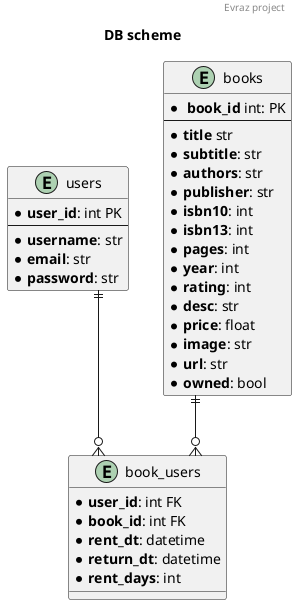 @startuml
header Evraz project
title DB scheme

skinparam linetype ortho


'LEGEND:
'* - mandatory
'before -- - identifying
'** - for better reading

entity users{
    * **user_id**: int PK
    --
    * **username**: str
    * **email**: str
    * **password**: str
}

entity books{
    * ** book_id** int: PK
    --
    * **title** str
    * **subtitle**: str
    * **authors**: str
    * **publisher**: str
    * **isbn10**: int
    * **isbn13**: int
    * **pages**: int
    * **year**: int
    * **rating**: int
    * **desc**: str
    * **price**: float
    * **image**: str
    * **url**: str
    * **owned**: bool
}

entity book_users{
    * **user_id**: int FK
    * **book_id**: int FK
    * **rent_dt**: datetime
    * **return_dt**: datetime
    * **rent_days**: int
}

users ||--o{ book_users
books ||--o{ book_users

@enduml